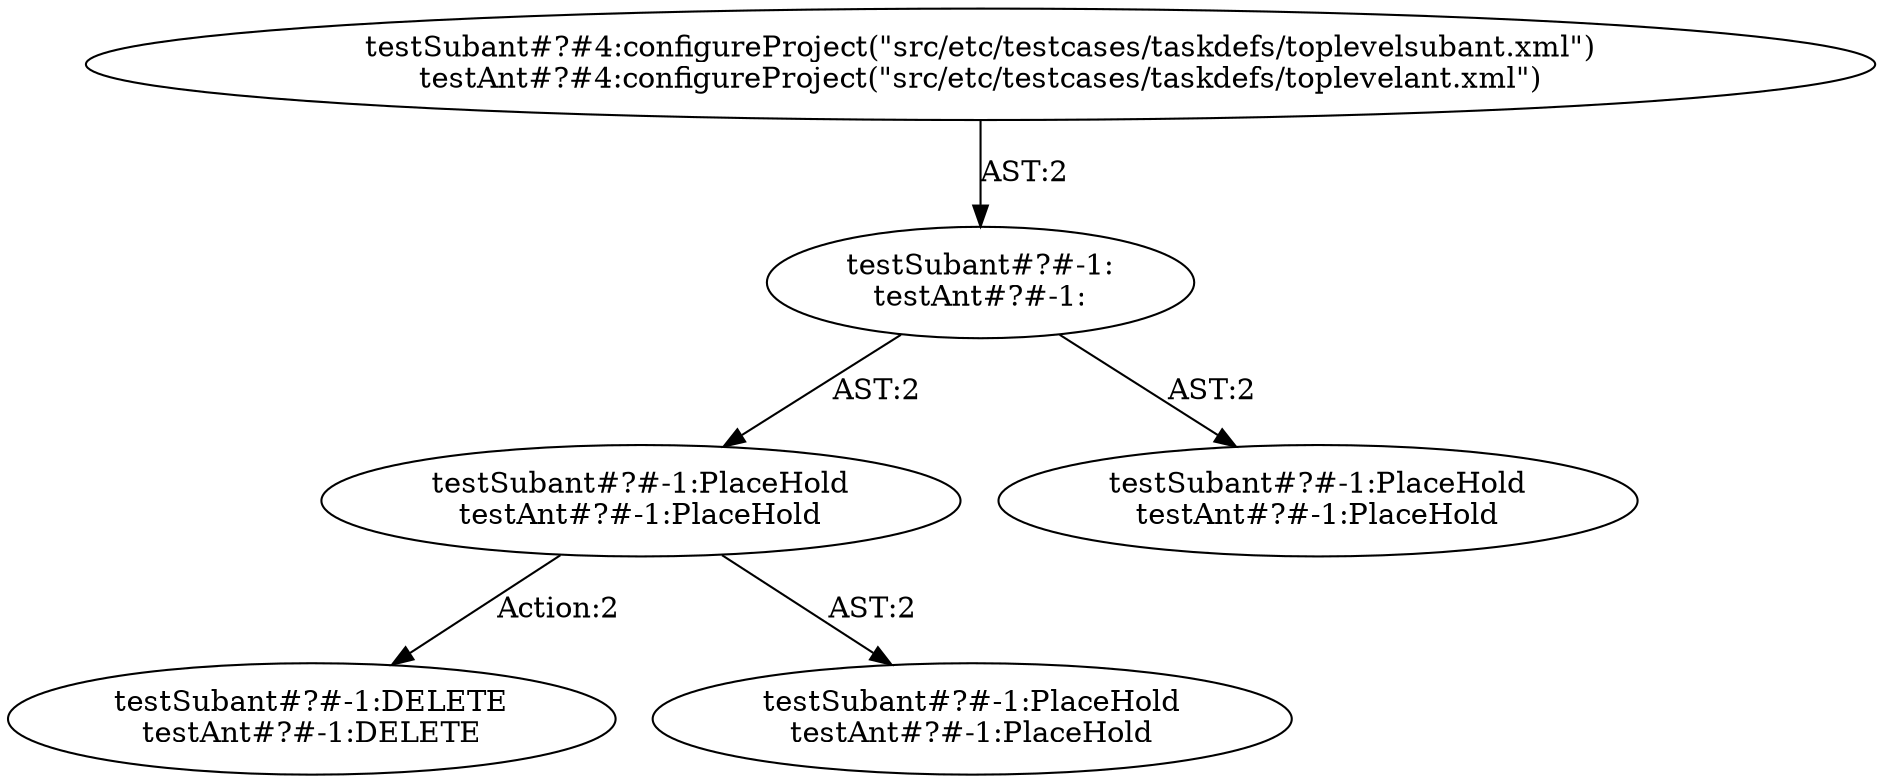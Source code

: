 digraph "Pattern" {
0 [label="testSubant#?#-1:DELETE
testAnt#?#-1:DELETE" shape=ellipse]
1 [label="testSubant#?#-1:PlaceHold
testAnt#?#-1:PlaceHold" shape=ellipse]
2 [label="testSubant#?#-1:
testAnt#?#-1:" shape=ellipse]
3 [label="testSubant#?#4:configureProject(\"src/etc/testcases/taskdefs/toplevelsubant.xml\")
testAnt#?#4:configureProject(\"src/etc/testcases/taskdefs/toplevelant.xml\")" shape=ellipse]
4 [label="testSubant#?#-1:PlaceHold
testAnt#?#-1:PlaceHold" shape=ellipse]
5 [label="testSubant#?#-1:PlaceHold
testAnt#?#-1:PlaceHold" shape=ellipse]
1 -> 0 [label="Action:2"];
1 -> 5 [label="AST:2"];
2 -> 1 [label="AST:2"];
2 -> 4 [label="AST:2"];
3 -> 2 [label="AST:2"];
}